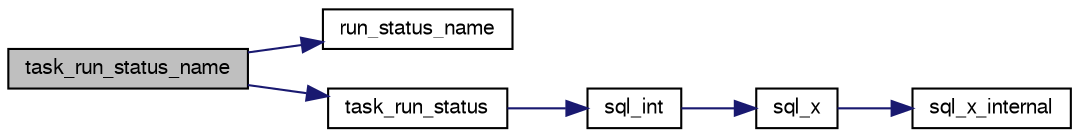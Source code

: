 digraph G
{
  bgcolor="transparent";
  edge [fontname="FreeSans",fontsize="10",labelfontname="FreeSans",labelfontsize="10"];
  node [fontname="FreeSans",fontsize="10",shape=record];
  rankdir=LR;
  Node1 [label="task_run_status_name",height=0.2,width=0.4,color="black", fillcolor="grey75", style="filled" fontcolor="black"];
  Node1 -> Node2 [color="midnightblue",fontsize="10",style="solid",fontname="FreeSans"];
  Node2 [label="run_status_name",height=0.2,width=0.4,color="black",URL="$manage_8c.html#a8fd61b9a4fc00435cccfc0a13dba3378",tooltip="Get the name of a run status."];
  Node1 -> Node3 [color="midnightblue",fontsize="10",style="solid",fontname="FreeSans"];
  Node3 [label="task_run_status",height=0.2,width=0.4,color="black",URL="$manage_8h.html#a6ee81446351e254b95a54483210f1ada",tooltip="Return the run state of a task."];
  Node3 -> Node4 [color="midnightblue",fontsize="10",style="solid",fontname="FreeSans"];
  Node4 [label="sql_int",height=0.2,width=0.4,color="black",URL="$sql_8c.html#a6305a16af4d5ab584b4611d5b5b812fb",tooltip="Get a particular cell from a SQL query, as an int."];
  Node4 -> Node5 [color="midnightblue",fontsize="10",style="solid",fontname="FreeSans"];
  Node5 [label="sql_x",height=0.2,width=0.4,color="black",URL="$sql_8c.html#ab63ed51752618d573ed942351af63511",tooltip="Get a particular cell from a SQL query."];
  Node5 -> Node6 [color="midnightblue",fontsize="10",style="solid",fontname="FreeSans"];
  Node6 [label="sql_x_internal",height=0.2,width=0.4,color="black",URL="$sql_8c.html#a848a1089772551bf731c98ef87566f1f",tooltip="Get a particular cell from a SQL query."];
}
